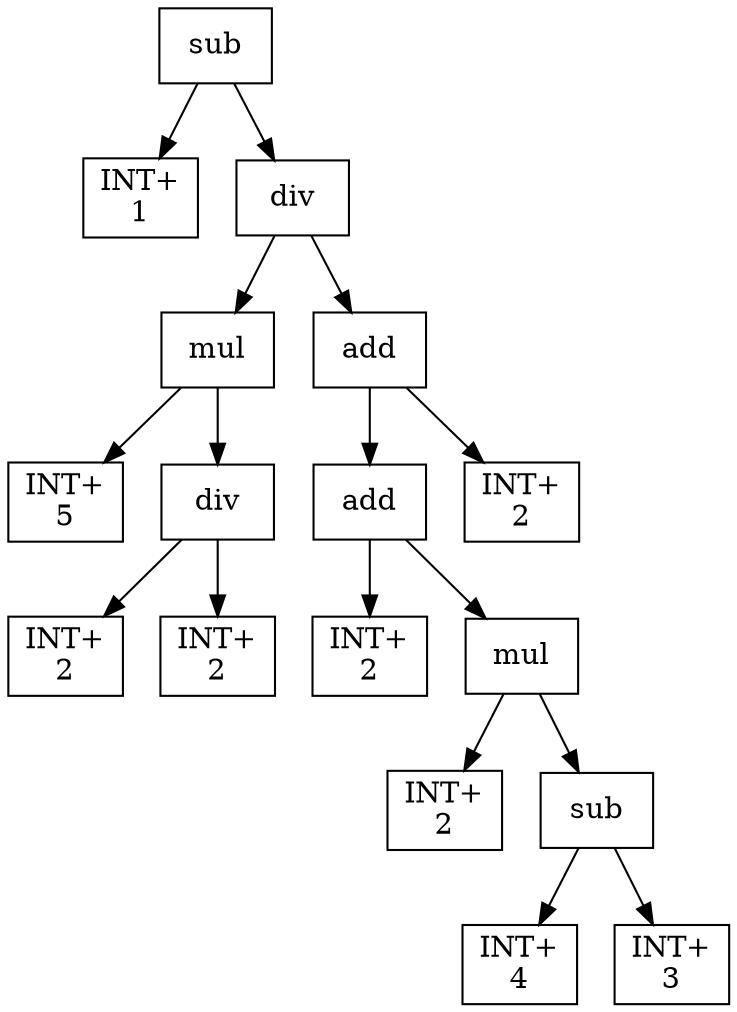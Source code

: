 digraph expr {
  node [shape=box];
  n1 [label="sub"];
  n2 [label="INT+\n1"];
  n3 [label="div"];
  n4 [label="mul"];
  n5 [label="INT+\n5"];
  n6 [label="div"];
  n7 [label="INT+\n2"];
  n8 [label="INT+\n2"];
  n6 -> n7;
  n6 -> n8;
  n4 -> n5;
  n4 -> n6;
  n9 [label="add"];
  n10 [label="add"];
  n11 [label="INT+\n2"];
  n12 [label="mul"];
  n13 [label="INT+\n2"];
  n14 [label="sub"];
  n15 [label="INT+\n4"];
  n16 [label="INT+\n3"];
  n14 -> n15;
  n14 -> n16;
  n12 -> n13;
  n12 -> n14;
  n10 -> n11;
  n10 -> n12;
  n17 [label="INT+\n2"];
  n9 -> n10;
  n9 -> n17;
  n3 -> n4;
  n3 -> n9;
  n1 -> n2;
  n1 -> n3;
}